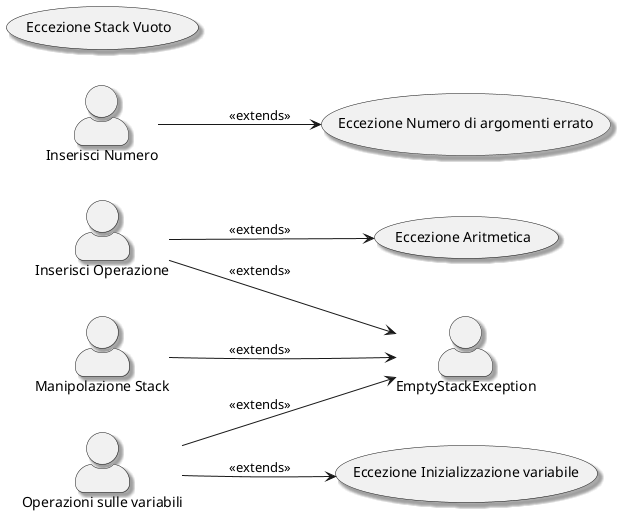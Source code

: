 @startuml eccezioni
skinparam actorStyle awesome
skinparam shadowing true
left to right direction

actor "Inserisci Operazione" as IO 
actor "Inserisci Numero" as IN 
actor "Manipolazione Stack" as MS 
actor "Operazioni sulle variabili" as OV 

usecase "Eccezione Aritmetica" as OpeArithmeticException
usecase "Eccezione Stack Vuoto" as EmpyStackException
usecase "Eccezione Numero di argomenti errato" as wrong_argumets
usecase "Eccezione Inizializzazione variabile" as GIv

IN --> wrong_argumets : <<extends>>

IO --> OpeArithmeticException : <<extends>>
IO --> EmptyStackException : <<extends>>

MS --> EmptyStackException : <<extends>>

OV --> EmptyStackException : <<extends>>
OV --> GIv : <<extends>>

@enduml